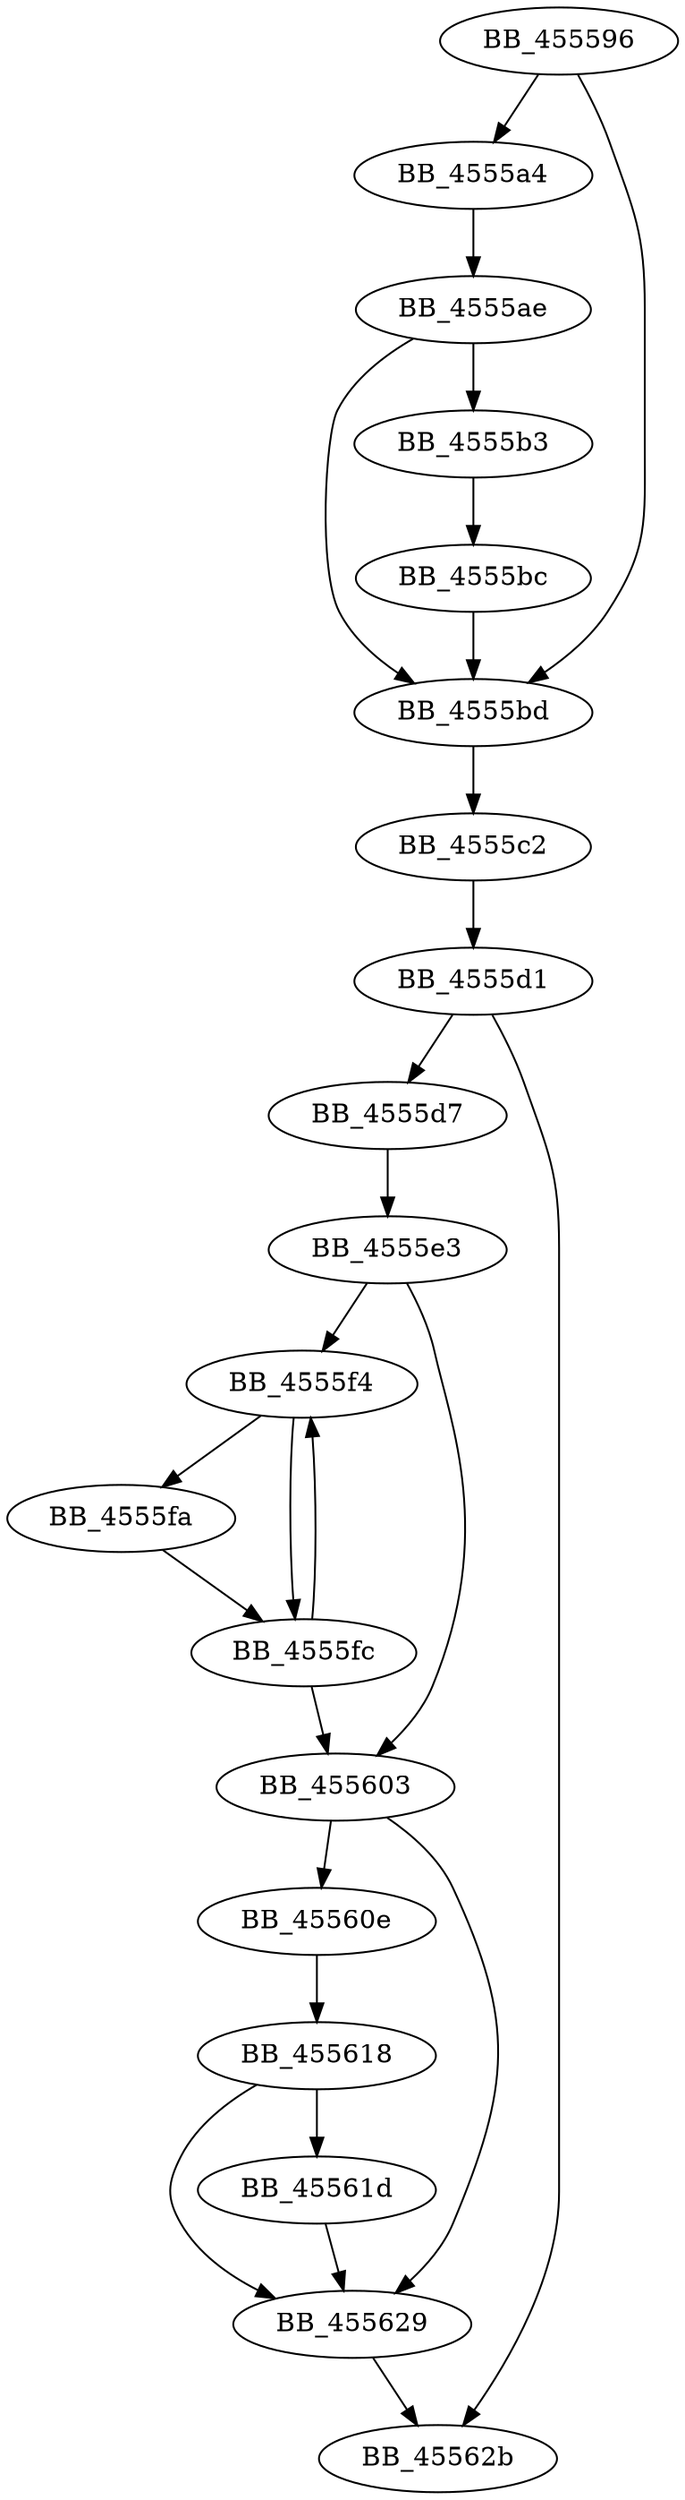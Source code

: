 DiGraph sub_455596{
BB_455596->BB_4555a4
BB_455596->BB_4555bd
BB_4555a4->BB_4555ae
BB_4555ae->BB_4555b3
BB_4555ae->BB_4555bd
BB_4555b3->BB_4555bc
BB_4555bc->BB_4555bd
BB_4555bd->BB_4555c2
BB_4555c2->BB_4555d1
BB_4555d1->BB_4555d7
BB_4555d1->BB_45562b
BB_4555d7->BB_4555e3
BB_4555e3->BB_4555f4
BB_4555e3->BB_455603
BB_4555f4->BB_4555fa
BB_4555f4->BB_4555fc
BB_4555fa->BB_4555fc
BB_4555fc->BB_4555f4
BB_4555fc->BB_455603
BB_455603->BB_45560e
BB_455603->BB_455629
BB_45560e->BB_455618
BB_455618->BB_45561d
BB_455618->BB_455629
BB_45561d->BB_455629
BB_455629->BB_45562b
}
